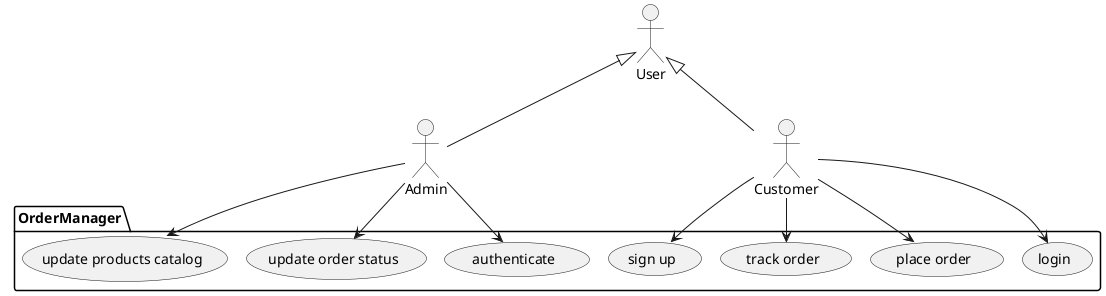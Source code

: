 @startuml Use-Case Diagram
!pragma layout smetana
:User:
:Admin:
:Customer:

User <|-- Admin
User <|-- Customer

package OrderManager{
Admin --> (authenticate)
Admin --> (update order status)
Admin --> (update products catalog)

Customer --> (sign up)
Customer --> (login)
Customer --> (place order)
Customer --> (track order)
}
@enduml